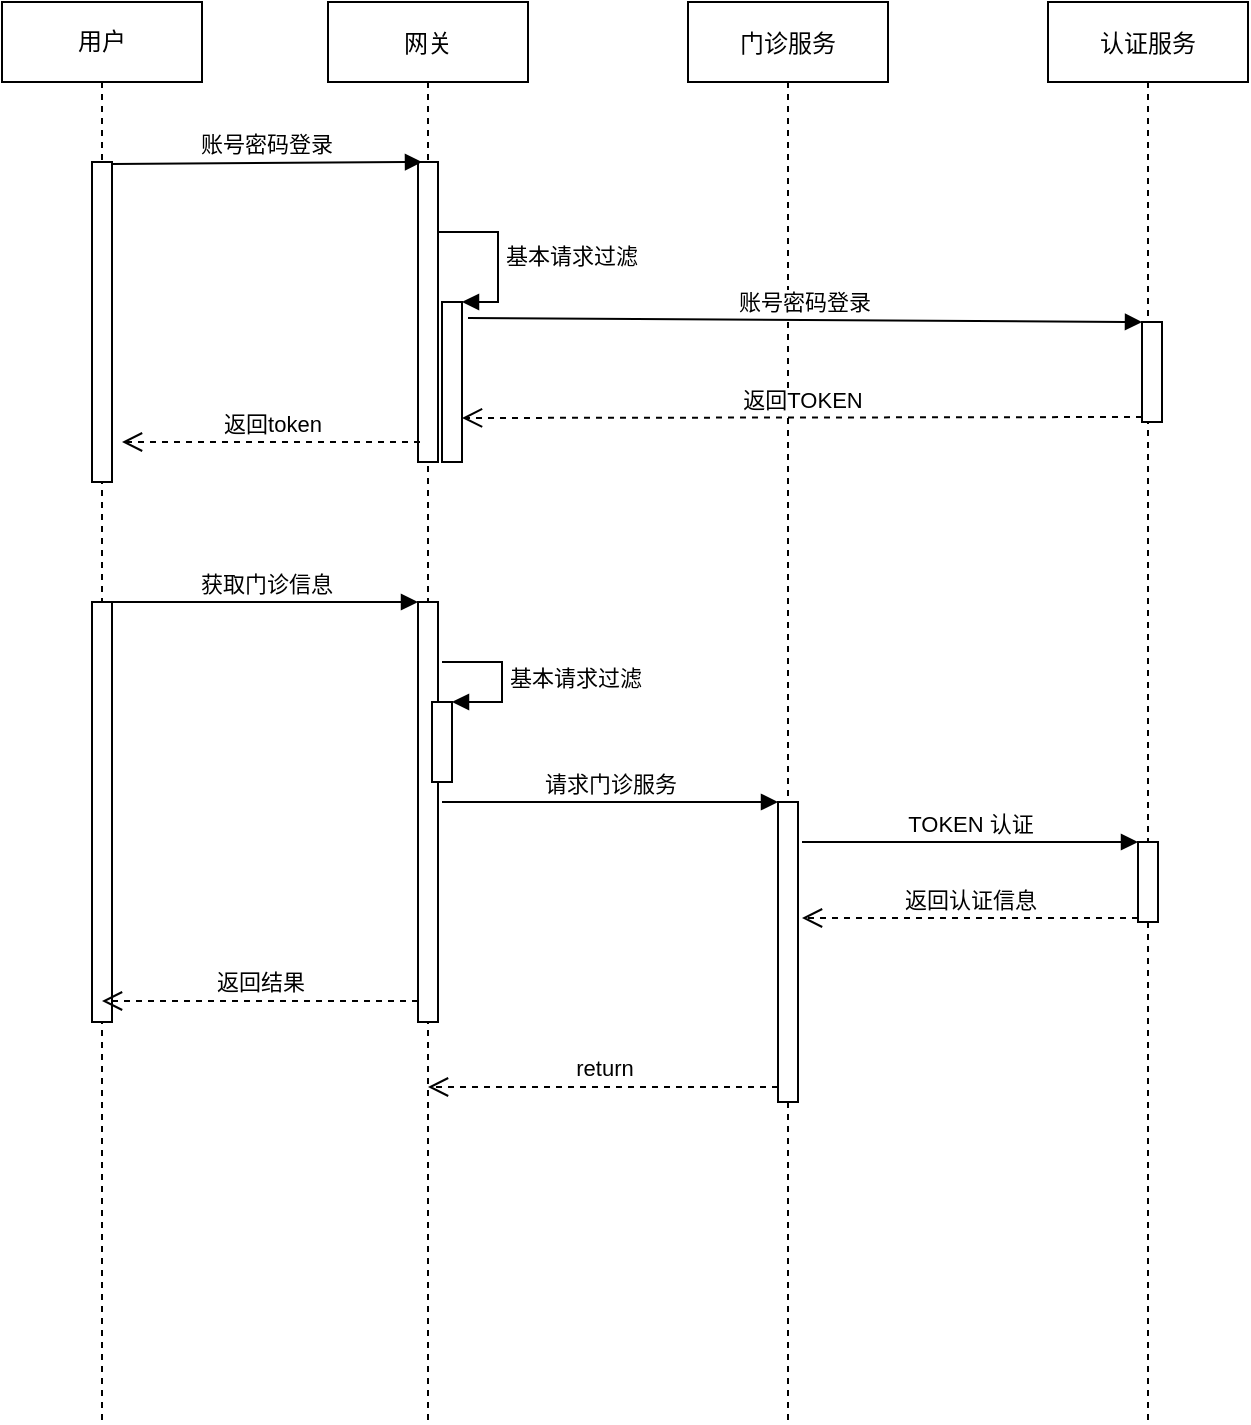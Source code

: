 <mxfile version="14.7.3" type="github">
  <diagram id="kgpKYQtTHZ0yAKxKKP6v" name="Page-1">
    <mxGraphModel dx="1126" dy="771" grid="1" gridSize="10" guides="1" tooltips="1" connect="1" arrows="1" fold="1" page="1" pageScale="1" pageWidth="850" pageHeight="1100" math="0" shadow="0">
      <root>
        <mxCell id="0" />
        <mxCell id="1" parent="0" />
        <mxCell id="3nuBFxr9cyL0pnOWT2aG-1" value="网关" style="shape=umlLifeline;perimeter=lifelinePerimeter;container=1;collapsible=0;recursiveResize=0;rounded=0;shadow=0;strokeWidth=1;" parent="1" vertex="1">
          <mxGeometry x="203" y="80" width="100" height="710" as="geometry" />
        </mxCell>
        <mxCell id="uX1jMXB_K_jwAqzEaMTx-18" value="" style="html=1;points=[];perimeter=orthogonalPerimeter;" vertex="1" parent="3nuBFxr9cyL0pnOWT2aG-1">
          <mxGeometry x="57" y="150" width="10" height="80" as="geometry" />
        </mxCell>
        <mxCell id="uX1jMXB_K_jwAqzEaMTx-19" value="基本请求过滤" style="edgeStyle=orthogonalEdgeStyle;html=1;align=left;spacingLeft=2;endArrow=block;rounded=0;entryX=1;entryY=0;" edge="1" target="uX1jMXB_K_jwAqzEaMTx-18" parent="3nuBFxr9cyL0pnOWT2aG-1">
          <mxGeometry relative="1" as="geometry">
            <mxPoint x="55" y="115" as="sourcePoint" />
            <Array as="points">
              <mxPoint x="85" y="115" />
            </Array>
          </mxGeometry>
        </mxCell>
        <mxCell id="uX1jMXB_K_jwAqzEaMTx-50" value="" style="html=1;points=[];perimeter=orthogonalPerimeter;" vertex="1" parent="3nuBFxr9cyL0pnOWT2aG-1">
          <mxGeometry x="45" y="300" width="10" height="210" as="geometry" />
        </mxCell>
        <mxCell id="uX1jMXB_K_jwAqzEaMTx-58" value="" style="html=1;points=[];perimeter=orthogonalPerimeter;" vertex="1" parent="3nuBFxr9cyL0pnOWT2aG-1">
          <mxGeometry x="52" y="350" width="10" height="40" as="geometry" />
        </mxCell>
        <mxCell id="uX1jMXB_K_jwAqzEaMTx-59" value="基本请求过滤" style="edgeStyle=orthogonalEdgeStyle;html=1;align=left;spacingLeft=2;endArrow=block;rounded=0;entryX=1;entryY=0;" edge="1" target="uX1jMXB_K_jwAqzEaMTx-58" parent="3nuBFxr9cyL0pnOWT2aG-1">
          <mxGeometry relative="1" as="geometry">
            <mxPoint x="57" y="330" as="sourcePoint" />
            <Array as="points">
              <mxPoint x="87" y="330" />
            </Array>
          </mxGeometry>
        </mxCell>
        <mxCell id="3nuBFxr9cyL0pnOWT2aG-5" value="门诊服务" style="shape=umlLifeline;perimeter=lifelinePerimeter;container=1;collapsible=0;recursiveResize=0;rounded=0;shadow=0;strokeWidth=1;" parent="1" vertex="1">
          <mxGeometry x="383" y="80" width="100" height="710" as="geometry" />
        </mxCell>
        <mxCell id="uX1jMXB_K_jwAqzEaMTx-55" value="" style="html=1;points=[];perimeter=orthogonalPerimeter;" vertex="1" parent="3nuBFxr9cyL0pnOWT2aG-5">
          <mxGeometry x="45" y="400" width="10" height="150" as="geometry" />
        </mxCell>
        <mxCell id="uX1jMXB_K_jwAqzEaMTx-56" value="请求门诊服务" style="html=1;verticalAlign=bottom;endArrow=block;entryX=0;entryY=0;" edge="1" target="uX1jMXB_K_jwAqzEaMTx-55" parent="3nuBFxr9cyL0pnOWT2aG-5">
          <mxGeometry relative="1" as="geometry">
            <mxPoint x="-123" y="400" as="sourcePoint" />
          </mxGeometry>
        </mxCell>
        <mxCell id="uX1jMXB_K_jwAqzEaMTx-1" value="认证服务" style="shape=umlLifeline;perimeter=lifelinePerimeter;container=1;collapsible=0;recursiveResize=0;rounded=0;shadow=0;strokeWidth=1;" vertex="1" parent="1">
          <mxGeometry x="563" y="80" width="100" height="710" as="geometry" />
        </mxCell>
        <mxCell id="uX1jMXB_K_jwAqzEaMTx-60" value="" style="html=1;points=[];perimeter=orthogonalPerimeter;" vertex="1" parent="uX1jMXB_K_jwAqzEaMTx-1">
          <mxGeometry x="45" y="420" width="10" height="40" as="geometry" />
        </mxCell>
        <mxCell id="uX1jMXB_K_jwAqzEaMTx-62" value="返回认证信息" style="html=1;verticalAlign=bottom;endArrow=open;dashed=1;endSize=8;exitX=0;exitY=0.95;" edge="1" source="uX1jMXB_K_jwAqzEaMTx-60" parent="uX1jMXB_K_jwAqzEaMTx-1">
          <mxGeometry relative="1" as="geometry">
            <mxPoint x="-123" y="458" as="targetPoint" />
          </mxGeometry>
        </mxCell>
        <mxCell id="uX1jMXB_K_jwAqzEaMTx-14" value="" style="html=1;points=[];perimeter=orthogonalPerimeter;" vertex="1" parent="1">
          <mxGeometry x="248" y="160" width="10" height="150" as="geometry" />
        </mxCell>
        <mxCell id="uX1jMXB_K_jwAqzEaMTx-25" value="" style="html=1;points=[];perimeter=orthogonalPerimeter;" vertex="1" parent="1">
          <mxGeometry x="610" y="240" width="10" height="50" as="geometry" />
        </mxCell>
        <mxCell id="uX1jMXB_K_jwAqzEaMTx-26" value="账号密码登录" style="html=1;verticalAlign=bottom;endArrow=block;entryX=0;entryY=0;exitX=1.3;exitY=0.1;exitDx=0;exitDy=0;exitPerimeter=0;" edge="1" target="uX1jMXB_K_jwAqzEaMTx-25" parent="1" source="uX1jMXB_K_jwAqzEaMTx-18">
          <mxGeometry relative="1" as="geometry">
            <mxPoint x="358" y="260" as="sourcePoint" />
          </mxGeometry>
        </mxCell>
        <mxCell id="uX1jMXB_K_jwAqzEaMTx-27" value="返回TOKEN" style="html=1;verticalAlign=bottom;endArrow=open;dashed=1;endSize=8;exitX=0;exitY=0.95;" edge="1" source="uX1jMXB_K_jwAqzEaMTx-25" parent="1">
          <mxGeometry relative="1" as="geometry">
            <mxPoint x="270" y="288" as="targetPoint" />
          </mxGeometry>
        </mxCell>
        <mxCell id="uX1jMXB_K_jwAqzEaMTx-30" value="用户" style="shape=umlLifeline;perimeter=lifelinePerimeter;whiteSpace=wrap;html=1;container=1;collapsible=0;recursiveResize=0;outlineConnect=0;" vertex="1" parent="1">
          <mxGeometry x="40" y="80" width="100" height="710" as="geometry" />
        </mxCell>
        <mxCell id="uX1jMXB_K_jwAqzEaMTx-31" value="" style="html=1;points=[];perimeter=orthogonalPerimeter;" vertex="1" parent="uX1jMXB_K_jwAqzEaMTx-30">
          <mxGeometry x="45" y="80" width="10" height="160" as="geometry" />
        </mxCell>
        <mxCell id="uX1jMXB_K_jwAqzEaMTx-49" value="" style="html=1;points=[];perimeter=orthogonalPerimeter;" vertex="1" parent="uX1jMXB_K_jwAqzEaMTx-30">
          <mxGeometry x="45" y="300" width="10" height="210" as="geometry" />
        </mxCell>
        <mxCell id="uX1jMXB_K_jwAqzEaMTx-33" value="账号密码登录" style="html=1;verticalAlign=bottom;endArrow=block;exitX=1;exitY=0.006;exitDx=0;exitDy=0;exitPerimeter=0;entryX=0.2;entryY=0;entryDx=0;entryDy=0;entryPerimeter=0;" edge="1" parent="1" source="uX1jMXB_K_jwAqzEaMTx-31" target="uX1jMXB_K_jwAqzEaMTx-14">
          <mxGeometry width="80" relative="1" as="geometry">
            <mxPoint x="100" y="190" as="sourcePoint" />
            <mxPoint x="245" y="160" as="targetPoint" />
          </mxGeometry>
        </mxCell>
        <mxCell id="uX1jMXB_K_jwAqzEaMTx-36" value="返回token" style="html=1;verticalAlign=bottom;endArrow=open;dashed=1;endSize=8;exitX=0.1;exitY=0.933;exitDx=0;exitDy=0;exitPerimeter=0;" edge="1" parent="1" source="uX1jMXB_K_jwAqzEaMTx-14">
          <mxGeometry relative="1" as="geometry">
            <mxPoint x="240" y="300" as="sourcePoint" />
            <mxPoint x="100" y="300" as="targetPoint" />
          </mxGeometry>
        </mxCell>
        <mxCell id="uX1jMXB_K_jwAqzEaMTx-51" value="获取门诊信息" style="html=1;verticalAlign=bottom;endArrow=block;entryX=0;entryY=0;" edge="1" target="uX1jMXB_K_jwAqzEaMTx-50" parent="1" source="uX1jMXB_K_jwAqzEaMTx-49">
          <mxGeometry relative="1" as="geometry">
            <mxPoint x="178" y="380" as="sourcePoint" />
          </mxGeometry>
        </mxCell>
        <mxCell id="uX1jMXB_K_jwAqzEaMTx-52" value="返回结果" style="html=1;verticalAlign=bottom;endArrow=open;dashed=1;endSize=8;exitX=0;exitY=0.95;" edge="1" source="uX1jMXB_K_jwAqzEaMTx-50" parent="1" target="uX1jMXB_K_jwAqzEaMTx-30">
          <mxGeometry relative="1" as="geometry">
            <mxPoint x="90" y="456" as="targetPoint" />
          </mxGeometry>
        </mxCell>
        <mxCell id="uX1jMXB_K_jwAqzEaMTx-57" value="return" style="html=1;verticalAlign=bottom;endArrow=open;dashed=1;endSize=8;exitX=0;exitY=0.95;" edge="1" source="uX1jMXB_K_jwAqzEaMTx-55" parent="1" target="3nuBFxr9cyL0pnOWT2aG-1">
          <mxGeometry relative="1" as="geometry">
            <mxPoint x="355" y="456" as="targetPoint" />
          </mxGeometry>
        </mxCell>
        <mxCell id="uX1jMXB_K_jwAqzEaMTx-61" value="TOKEN 认证" style="html=1;verticalAlign=bottom;endArrow=block;entryX=0;entryY=0;" edge="1" target="uX1jMXB_K_jwAqzEaMTx-60" parent="1">
          <mxGeometry relative="1" as="geometry">
            <mxPoint x="440" y="500" as="sourcePoint" />
          </mxGeometry>
        </mxCell>
      </root>
    </mxGraphModel>
  </diagram>
</mxfile>
